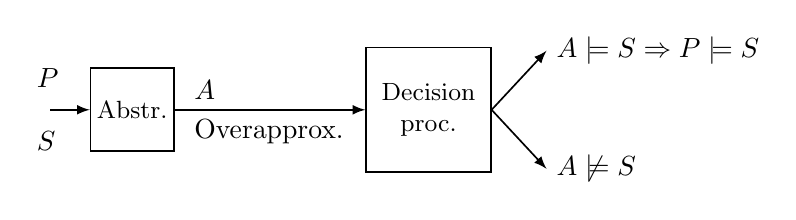 \begin{tikzpicture}[->,>=latex,node distance=7em,semithick]

\node (origin) [coordinate] at (0,0) {};

\node (abstr) at (0.5,0) [minimum width=3em, minimum height=3em, anchor=west,draw] {};


\node (rect) at (4,0) [minimum width=4.5em,minimum height=4.5em, anchor=west,draw] {};

\node (yes) [coordinate] at (6.3,0.75) {};
\node (no) [coordinate] at (6.3,-0.75) {};
\path [->]
    (origin) edge (abstr.west)
    (abstr.east) edge (rect.west)
    (rect.east) edge (yes)
    (rect.east) edge (no)
;

\node at (-0.3,0.4) [anchor=west] {$P$};
\node at (-0.3,-0.4) [anchor=west] {$S$};

\node at (1.7,0) [anchor=south west] {$A$};
\node at (1.7,0) [anchor=north west] {Overapprox.};


\node (yes2) [right of=yes, node distance=0em, anchor=west] {$A \models S \Rightarrow P \models S$};
\node (no2) [right of=no, node distance=0em, anchor=west] {$A \not\models S$};

\node [align=center, font=\small] at (abstr) {Abstr.};
\node [align=center, text width=5em,font=\small] at (rect) {Decision proc.};

\end{tikzpicture}
